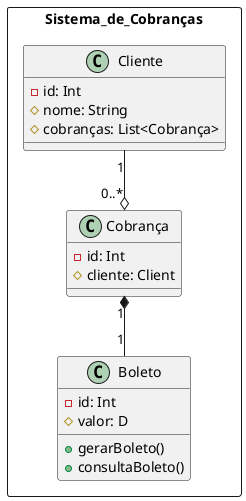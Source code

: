 @startuml sisDeCobrança
  package Sistema_de_Cobranças <<rectangle>> {
    class Cliente {
      - id: Int
      # nome: String
      # cobranças: List<Cobrança>
    }
    class Cobrança {
      - id: Int
      # cliente: Client
      
    }
    Cliente "1" --o "0..*" Cobrança
    class Boleto {
      - id: Int
      # valor: D
      + gerarBoleto()
      + consultaBoleto()
    }
    Cobrança "1" *-- "1" Boleto
  }
@enduml